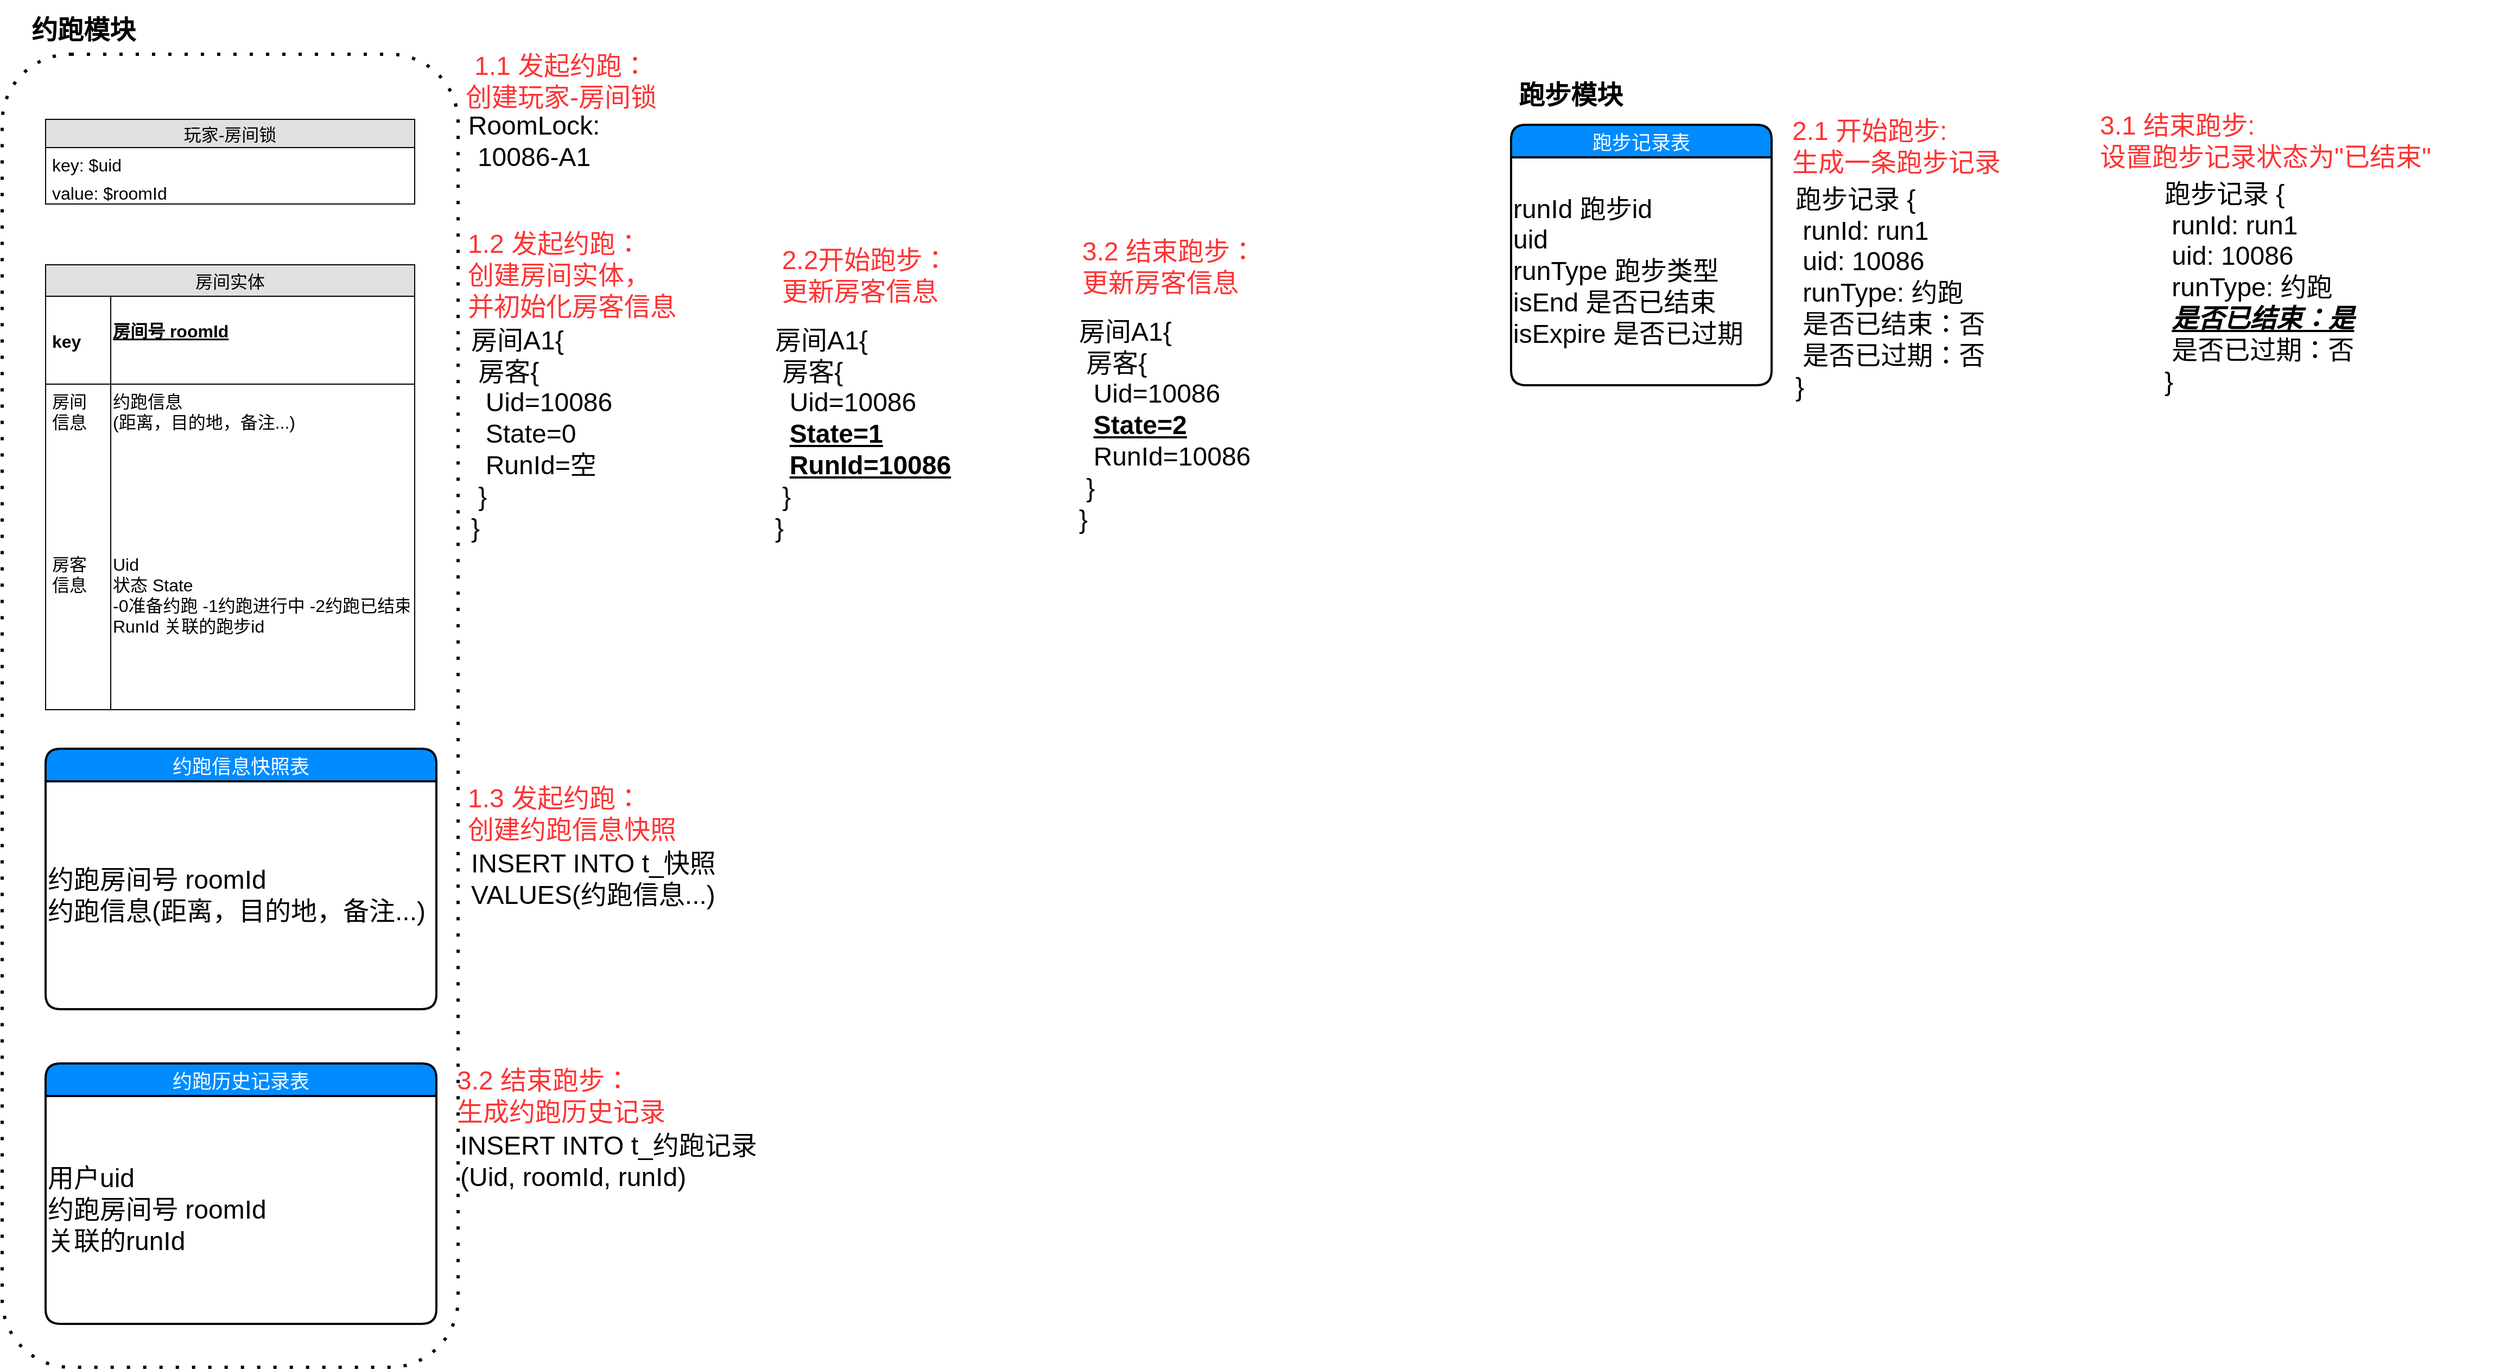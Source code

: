 <mxfile version="12.5.4" type="github">
  <diagram id="27Ec4PnAqDiWOBETc-EE" name="Page-1">
    <mxGraphModel dx="2467" dy="973" grid="1" gridSize="10" guides="1" tooltips="1" connect="1" arrows="1" fold="1" page="1" pageScale="1" pageWidth="827" pageHeight="1169" math="0" shadow="0">
      <root>
        <mxCell id="0"/>
        <mxCell id="1" parent="0"/>
        <mxCell id="OCoIuBDUxnG97SgDx9cD-35" value="" style="shape=ext;rounded=1;html=1;whiteSpace=wrap;dashed=1;dashPattern=1 4;strokeColor=#000000;fillColor=none;fontSize=16;fontColor=#FF0000;strokeWidth=3;" parent="1" vertex="1">
          <mxGeometry x="-20" y="80" width="420" height="1210" as="geometry"/>
        </mxCell>
        <mxCell id="OCoIuBDUxnG97SgDx9cD-1" value="房间实体" style="swimlane;fontStyle=0;childLayout=stackLayout;horizontal=1;startSize=29;fillColor=#e0e0e0;horizontalStack=0;resizeParent=1;resizeParentMax=0;resizeLast=0;collapsible=1;marginBottom=0;swimlaneFillColor=#ffffff;align=center;fontSize=16;" parent="1" vertex="1">
          <mxGeometry x="20" y="274" width="340" height="410" as="geometry"/>
        </mxCell>
        <mxCell id="OCoIuBDUxnG97SgDx9cD-4" value="房间号 roomId&#xa;" style="shape=partialRectangle;top=0;left=0;right=0;bottom=1;align=left;verticalAlign=middle;fillColor=none;spacingLeft=60;spacingRight=4;overflow=hidden;rotatable=0;points=[[0,0.5],[1,0.5]];portConstraint=eastwest;dropTarget=0;fontStyle=5;fontSize=16;" parent="OCoIuBDUxnG97SgDx9cD-1" vertex="1">
          <mxGeometry y="29" width="340" height="81" as="geometry"/>
        </mxCell>
        <mxCell id="OCoIuBDUxnG97SgDx9cD-5" value="key" style="shape=partialRectangle;fontStyle=1;top=0;left=0;bottom=0;fillColor=none;align=left;verticalAlign=middle;spacingLeft=4;spacingRight=4;overflow=hidden;rotatable=0;points=[];portConstraint=eastwest;part=1;fontSize=16;" parent="OCoIuBDUxnG97SgDx9cD-4" vertex="1" connectable="0">
          <mxGeometry width="60" height="81" as="geometry"/>
        </mxCell>
        <mxCell id="7bUrUw1-GXe85dg-xqV_-29" value="约跑信息&#xa;(距离，目的地，备注...)" style="shape=partialRectangle;top=0;left=0;right=0;bottom=0;align=left;verticalAlign=top;fillColor=none;spacingLeft=60;spacingRight=4;overflow=hidden;rotatable=0;points=[[0,0.5],[1,0.5]];portConstraint=eastwest;dropTarget=0;fontSize=16;strokeColor=#FF0000;" vertex="1" parent="OCoIuBDUxnG97SgDx9cD-1">
          <mxGeometry y="110" width="340" height="150" as="geometry"/>
        </mxCell>
        <mxCell id="7bUrUw1-GXe85dg-xqV_-30" value="房间&#xa;信息" style="shape=partialRectangle;top=0;left=0;bottom=0;fillColor=none;align=left;verticalAlign=top;spacingLeft=4;spacingRight=4;overflow=hidden;rotatable=0;points=[];portConstraint=eastwest;part=1;fontSize=16;" vertex="1" connectable="0" parent="7bUrUw1-GXe85dg-xqV_-29">
          <mxGeometry width="60" height="150" as="geometry"/>
        </mxCell>
        <mxCell id="OCoIuBDUxnG97SgDx9cD-6" value="Uid&#xa;状态 State &#xa;-0准备约跑 -1约跑进行中 -2约跑已结束&#xa;RunId 关联的跑步id" style="shape=partialRectangle;top=0;left=0;right=0;bottom=0;align=left;verticalAlign=top;fillColor=none;spacingLeft=60;spacingRight=4;overflow=hidden;rotatable=0;points=[[0,0.5],[1,0.5]];portConstraint=eastwest;dropTarget=0;fontSize=16;strokeColor=#FF0000;" parent="OCoIuBDUxnG97SgDx9cD-1" vertex="1">
          <mxGeometry y="260" width="340" height="150" as="geometry"/>
        </mxCell>
        <mxCell id="OCoIuBDUxnG97SgDx9cD-7" value="房客&#xa;信息" style="shape=partialRectangle;top=0;left=0;bottom=0;fillColor=none;align=left;verticalAlign=top;spacingLeft=4;spacingRight=4;overflow=hidden;rotatable=0;points=[];portConstraint=eastwest;part=1;fontSize=16;" parent="OCoIuBDUxnG97SgDx9cD-6" vertex="1" connectable="0">
          <mxGeometry width="60" height="150" as="geometry"/>
        </mxCell>
        <mxCell id="OCoIuBDUxnG97SgDx9cD-11" value="跑步记录表" style="swimlane;childLayout=stackLayout;horizontal=1;startSize=30;horizontalStack=0;fillColor=#008cff;fontColor=#FFFFFF;rounded=1;fontSize=18;fontStyle=0;strokeWidth=2;resizeParent=0;resizeLast=1;shadow=0;dashed=0;align=center;" parent="1" vertex="1">
          <mxGeometry x="1370" y="145" width="240" height="240" as="geometry"/>
        </mxCell>
        <mxCell id="OCoIuBDUxnG97SgDx9cD-14" value="&lt;div style=&quot;font-size: 24px&quot;&gt;&lt;font style=&quot;font-size: 24px&quot; color=&quot;#000000&quot;&gt;runId 跑步id&lt;/font&gt;&lt;/div&gt;&lt;div style=&quot;font-size: 24px&quot;&gt;&lt;font style=&quot;font-size: 24px&quot; color=&quot;#000000&quot;&gt;uid&lt;/font&gt;&lt;/div&gt;&lt;div style=&quot;font-size: 24px&quot;&gt;&lt;font style=&quot;font-size: 24px&quot;&gt;&lt;font color=&quot;#000000&quot; style=&quot;font-size: 24px&quot;&gt;runType 跑步类型&amp;nbsp;&lt;/font&gt;&lt;span style=&quot;color: rgb(0 , 0 , 0)&quot;&gt;&amp;nbsp;&lt;/span&gt;&lt;/font&gt;&lt;/div&gt;&lt;div style=&quot;font-size: 24px&quot;&gt;&lt;font style=&quot;font-size: 24px&quot;&gt;&lt;font color=&quot;#000000&quot; style=&quot;font-size: 24px&quot;&gt;isEnd 是否已结束&amp;nbsp;&lt;/font&gt;&lt;span style=&quot;color: rgb(0 , 0 , 0)&quot;&gt;&amp;nbsp;&lt;/span&gt;&lt;/font&gt;&lt;/div&gt;&lt;div style=&quot;font-size: 24px&quot;&gt;&lt;font style=&quot;font-size: 24px&quot;&gt;&lt;font color=&quot;#000000&quot; style=&quot;font-size: 24px&quot;&gt;isExpire 是否已过期&amp;nbsp;&lt;/font&gt;&lt;span style=&quot;color: rgb(0 , 0 , 0)&quot;&gt;&amp;nbsp;&lt;/span&gt;&lt;/font&gt;&lt;/div&gt;" style="text;html=1;align=left;verticalAlign=middle;resizable=0;points=[];autosize=1;fontColor=#FF0000;" parent="OCoIuBDUxnG97SgDx9cD-11" vertex="1">
          <mxGeometry y="30" width="240" height="210" as="geometry"/>
        </mxCell>
        <mxCell id="OCoIuBDUxnG97SgDx9cD-30" value="玩家-房间锁" style="swimlane;fontStyle=0;childLayout=stackLayout;horizontal=1;startSize=26;fillColor=#e0e0e0;horizontalStack=0;resizeParent=1;resizeParentMax=0;resizeLast=0;collapsible=1;marginBottom=0;swimlaneFillColor=#ffffff;align=center;fontSize=16;strokeColor=#000000;" parent="1" vertex="1">
          <mxGeometry x="20" y="140" width="340" height="78" as="geometry"/>
        </mxCell>
        <mxCell id="OCoIuBDUxnG97SgDx9cD-31" value="key: $uid" style="text;strokeColor=none;fillColor=none;spacingLeft=4;spacingRight=4;overflow=hidden;rotatable=0;points=[[0,0.5],[1,0.5]];portConstraint=eastwest;fontSize=16;" parent="OCoIuBDUxnG97SgDx9cD-30" vertex="1">
          <mxGeometry y="26" width="340" height="26" as="geometry"/>
        </mxCell>
        <mxCell id="OCoIuBDUxnG97SgDx9cD-32" value="value: $roomId" style="text;strokeColor=none;fillColor=none;spacingLeft=4;spacingRight=4;overflow=hidden;rotatable=0;points=[[0,0.5],[1,0.5]];portConstraint=eastwest;fontSize=16;" parent="OCoIuBDUxnG97SgDx9cD-30" vertex="1">
          <mxGeometry y="52" width="340" height="26" as="geometry"/>
        </mxCell>
        <mxCell id="OCoIuBDUxnG97SgDx9cD-36" value="约跑模块" style="text;align=center;fontStyle=1;verticalAlign=middle;spacingLeft=3;spacingRight=3;strokeColor=none;rotatable=0;points=[[0,0.5],[1,0.5]];portConstraint=eastwest;fillColor=none;fontSize=24;fontColor=#000000;" parent="1" vertex="1">
          <mxGeometry y="30" width="110" height="50" as="geometry"/>
        </mxCell>
        <mxCell id="OCoIuBDUxnG97SgDx9cD-37" value="跑步模块" style="text;align=center;fontStyle=1;verticalAlign=middle;spacingLeft=3;spacingRight=3;strokeColor=none;rotatable=0;points=[[0,0.5],[1,0.5]];portConstraint=eastwest;fillColor=none;fontSize=24;fontColor=#000000;" parent="1" vertex="1">
          <mxGeometry x="1370" y="90" width="110" height="50" as="geometry"/>
        </mxCell>
        <mxCell id="7bUrUw1-GXe85dg-xqV_-2" value="RoomLock:&lt;br&gt;10086-A1" style="text;html=1;strokeColor=none;fillColor=none;align=center;verticalAlign=middle;whiteSpace=wrap;rounded=0;fontSize=24;fontColor=#000000;" vertex="1" parent="1">
          <mxGeometry x="450" y="150" width="40" height="20" as="geometry"/>
        </mxCell>
        <mxCell id="7bUrUw1-GXe85dg-xqV_-3" value="&lt;div&gt;房间A1{&lt;/div&gt;&lt;div&gt;&lt;span style=&quot;white-space: pre&quot;&gt;	&lt;/span&gt;房客{&lt;/div&gt;&lt;div&gt;&lt;span style=&quot;white-space: pre&quot;&gt;		&lt;/span&gt;Uid=10086&lt;/div&gt;&lt;div&gt;&lt;span style=&quot;white-space: pre&quot;&gt;		&lt;/span&gt;State=0&lt;/div&gt;&lt;div&gt;&lt;span style=&quot;white-space: pre&quot;&gt;		&lt;/span&gt;RunId=空&lt;/div&gt;&lt;div&gt;&lt;span style=&quot;white-space: pre&quot;&gt;	&lt;/span&gt;}&lt;/div&gt;&lt;div&gt;}&lt;/div&gt;" style="text;html=1;strokeColor=none;fillColor=none;align=left;verticalAlign=middle;whiteSpace=wrap;rounded=0;fontSize=24;fontColor=#000000;" vertex="1" parent="1">
          <mxGeometry x="410" y="310" width="310" height="240" as="geometry"/>
        </mxCell>
        <mxCell id="7bUrUw1-GXe85dg-xqV_-6" value="&lt;font color=&quot;#ff3333&quot;&gt;1.1 发起约跑：&lt;br&gt;创建玩家-房间锁&lt;/font&gt;" style="text;html=1;strokeColor=none;fillColor=none;align=center;verticalAlign=middle;whiteSpace=wrap;rounded=0;fontSize=24;fontColor=#000000;" vertex="1" parent="1">
          <mxGeometry x="310" y="95" width="370" height="20" as="geometry"/>
        </mxCell>
        <mxCell id="7bUrUw1-GXe85dg-xqV_-8" value="&lt;div style=&quot;text-align: left&quot;&gt;&lt;span style=&quot;color: rgb(255 , 51 , 51)&quot;&gt;1.2 发起约跑：&lt;/span&gt;&lt;/div&gt;&lt;div style=&quot;text-align: left&quot;&gt;&lt;span style=&quot;color: rgb(255 , 51 , 51)&quot;&gt;创建房间实体，&lt;/span&gt;&lt;/div&gt;&lt;font color=&quot;#ff3333&quot;&gt;&lt;div style=&quot;text-align: left&quot;&gt;&lt;span&gt;并初始化房客信息&lt;/span&gt;&lt;/div&gt;&lt;/font&gt;" style="text;html=1;strokeColor=none;fillColor=none;align=center;verticalAlign=middle;whiteSpace=wrap;rounded=0;fontSize=24;fontColor=#000000;" vertex="1" parent="1">
          <mxGeometry x="320" y="274" width="370" height="20" as="geometry"/>
        </mxCell>
        <mxCell id="7bUrUw1-GXe85dg-xqV_-10" value="&lt;div style=&quot;text-align: left&quot;&gt;&lt;font color=&quot;#ff3333&quot;&gt;2.1 开始跑步:&lt;/font&gt;&lt;/div&gt;&lt;div style=&quot;text-align: left&quot;&gt;&lt;font color=&quot;#ff3333&quot;&gt;生成一条跑步记录&lt;/font&gt;&lt;/div&gt;" style="text;html=1;strokeColor=none;fillColor=none;align=center;verticalAlign=middle;whiteSpace=wrap;rounded=0;fontSize=24;fontColor=#000000;" vertex="1" parent="1">
          <mxGeometry x="1540" y="155" width="370" height="20" as="geometry"/>
        </mxCell>
        <mxCell id="7bUrUw1-GXe85dg-xqV_-13" value="&lt;div&gt;跑步记录 {&lt;/div&gt;&lt;div&gt;&lt;span style=&quot;white-space: pre&quot;&gt;	&lt;/span&gt;runId: run1&lt;/div&gt;&lt;div&gt;&lt;span style=&quot;white-space: pre&quot;&gt;	&lt;/span&gt;uid: 10086&lt;/div&gt;&lt;div&gt;&lt;span style=&quot;white-space: pre&quot;&gt;	&lt;/span&gt;runType: 约跑&lt;/div&gt;&lt;div&gt;&lt;span style=&quot;white-space: pre&quot;&gt;	&lt;/span&gt;是否已结束：否&lt;/div&gt;&lt;div&gt;&lt;span style=&quot;white-space: pre&quot;&gt;	&lt;/span&gt;是否已过期：否&lt;/div&gt;&lt;div&gt;}&lt;/div&gt;" style="text;html=1;strokeColor=none;fillColor=none;align=left;verticalAlign=middle;whiteSpace=wrap;rounded=0;fontSize=24;fontColor=#000000;" vertex="1" parent="1">
          <mxGeometry x="1630" y="180" width="310" height="240" as="geometry"/>
        </mxCell>
        <mxCell id="7bUrUw1-GXe85dg-xqV_-14" value="&lt;div&gt;房间A1{&lt;/div&gt;&lt;div&gt;&lt;span style=&quot;white-space: pre&quot;&gt;	&lt;/span&gt;房客{&lt;/div&gt;&lt;div&gt;&lt;span style=&quot;white-space: pre&quot;&gt;		&lt;/span&gt;Uid=10086&lt;/div&gt;&lt;div&gt;&lt;span style=&quot;white-space: pre&quot;&gt;		&lt;/span&gt;&lt;b&gt;&lt;u&gt;State=1&lt;/u&gt;&lt;/b&gt;&lt;/div&gt;&lt;div&gt;&lt;span style=&quot;white-space: pre&quot;&gt;		&lt;/span&gt;&lt;b&gt;&lt;u&gt;RunId=10086&lt;/u&gt;&lt;/b&gt;&lt;/div&gt;&lt;div&gt;&lt;span style=&quot;white-space: pre&quot;&gt;	&lt;/span&gt;}&lt;/div&gt;&lt;div&gt;}&lt;/div&gt;" style="text;html=1;strokeColor=none;fillColor=none;align=left;verticalAlign=middle;whiteSpace=wrap;rounded=0;fontSize=24;fontColor=#000000;" vertex="1" parent="1">
          <mxGeometry x="690" y="310" width="310" height="240" as="geometry"/>
        </mxCell>
        <mxCell id="7bUrUw1-GXe85dg-xqV_-15" value="&lt;div style=&quot;text-align: left&quot;&gt;&lt;font color=&quot;#ff3333&quot;&gt;2.2开始跑步：&lt;/font&gt;&lt;/div&gt;&lt;div style=&quot;text-align: left&quot;&gt;&lt;font color=&quot;#ff3333&quot;&gt;更新房客信息&lt;/font&gt;&lt;/div&gt;" style="text;html=1;strokeColor=none;fillColor=none;align=center;verticalAlign=middle;whiteSpace=wrap;rounded=0;fontSize=24;fontColor=#000000;" vertex="1" parent="1">
          <mxGeometry x="590" y="274" width="370" height="20" as="geometry"/>
        </mxCell>
        <mxCell id="7bUrUw1-GXe85dg-xqV_-16" value="&lt;div style=&quot;text-align: left&quot;&gt;&lt;font color=&quot;#ff3333&quot;&gt;3.1 结束跑步:&lt;/font&gt;&lt;/div&gt;&lt;div style=&quot;text-align: left&quot;&gt;&lt;font color=&quot;#ff3333&quot;&gt;设置跑步记录状态为&quot;已结束&quot;&lt;/font&gt;&lt;/div&gt;" style="text;html=1;strokeColor=none;fillColor=none;align=center;verticalAlign=middle;whiteSpace=wrap;rounded=0;fontSize=24;fontColor=#000000;" vertex="1" parent="1">
          <mxGeometry x="1880" y="150" width="370" height="20" as="geometry"/>
        </mxCell>
        <mxCell id="7bUrUw1-GXe85dg-xqV_-17" value="&lt;div&gt;跑步记录 {&lt;/div&gt;&lt;div&gt;&lt;span style=&quot;white-space: pre&quot;&gt;	&lt;/span&gt;runId: run1&lt;/div&gt;&lt;div&gt;&lt;span style=&quot;white-space: pre&quot;&gt;	&lt;/span&gt;uid: 10086&lt;/div&gt;&lt;div&gt;&lt;span style=&quot;white-space: pre&quot;&gt;	&lt;/span&gt;runType: 约跑&lt;/div&gt;&lt;div&gt;&lt;span style=&quot;white-space: pre&quot;&gt;	&lt;/span&gt;&lt;i&gt;&lt;b&gt;&lt;u&gt;是否已结束：是&lt;/u&gt;&lt;/b&gt;&lt;/i&gt;&lt;/div&gt;&lt;div&gt;&lt;span style=&quot;white-space: pre&quot;&gt;	&lt;/span&gt;是否已过期：否&lt;/div&gt;&lt;div&gt;}&lt;/div&gt;" style="text;html=1;strokeColor=none;fillColor=none;align=left;verticalAlign=middle;whiteSpace=wrap;rounded=0;fontSize=24;fontColor=#000000;" vertex="1" parent="1">
          <mxGeometry x="1970" y="175" width="310" height="240" as="geometry"/>
        </mxCell>
        <mxCell id="7bUrUw1-GXe85dg-xqV_-18" value="&lt;div&gt;房间A1{&lt;/div&gt;&lt;div&gt;&lt;span style=&quot;white-space: pre&quot;&gt;	&lt;/span&gt;房客{&lt;/div&gt;&lt;div&gt;&lt;span style=&quot;white-space: pre&quot;&gt;		&lt;/span&gt;Uid=10086&lt;/div&gt;&lt;div&gt;&lt;span style=&quot;white-space: pre&quot;&gt;		&lt;/span&gt;&lt;b&gt;&lt;u&gt;State=2&lt;/u&gt;&lt;/b&gt;&lt;/div&gt;&lt;div&gt;&lt;span style=&quot;white-space: pre&quot;&gt;		&lt;/span&gt;RunId=10086&lt;/div&gt;&lt;div&gt;&lt;span style=&quot;white-space: pre&quot;&gt;	&lt;/span&gt;}&lt;/div&gt;&lt;div&gt;}&lt;/div&gt;" style="text;html=1;strokeColor=none;fillColor=none;align=left;verticalAlign=middle;whiteSpace=wrap;rounded=0;fontSize=24;fontColor=#000000;" vertex="1" parent="1">
          <mxGeometry x="970" y="302" width="310" height="240" as="geometry"/>
        </mxCell>
        <mxCell id="7bUrUw1-GXe85dg-xqV_-19" value="&lt;div style=&quot;text-align: left&quot;&gt;&lt;font color=&quot;#ff3333&quot;&gt;3.2 结束跑步：&lt;/font&gt;&lt;/div&gt;&lt;div style=&quot;text-align: left&quot;&gt;&lt;font color=&quot;#ff3333&quot;&gt;更新房客信息&lt;/font&gt;&lt;/div&gt;" style="text;html=1;strokeColor=none;fillColor=none;align=center;verticalAlign=middle;whiteSpace=wrap;rounded=0;fontSize=24;fontColor=#000000;" vertex="1" parent="1">
          <mxGeometry x="870" y="266" width="370" height="20" as="geometry"/>
        </mxCell>
        <mxCell id="7bUrUw1-GXe85dg-xqV_-25" value="约跑信息快照表" style="swimlane;childLayout=stackLayout;horizontal=1;startSize=30;horizontalStack=0;fillColor=#008cff;fontColor=#FFFFFF;rounded=1;fontSize=18;fontStyle=0;strokeWidth=2;resizeParent=0;resizeLast=1;shadow=0;dashed=0;align=center;" vertex="1" parent="1">
          <mxGeometry x="20" y="720" width="360" height="240" as="geometry"/>
        </mxCell>
        <mxCell id="7bUrUw1-GXe85dg-xqV_-26" value="&lt;div style=&quot;font-size: 24px&quot;&gt;&lt;font color=&quot;#000000&quot;&gt;约跑房间号 roomId&lt;/font&gt;&lt;/div&gt;&lt;div style=&quot;font-size: 24px&quot;&gt;&lt;font color=&quot;#000000&quot;&gt;约跑信息(距离，目的地，备注...)&lt;/font&gt;&lt;/div&gt;" style="text;html=1;align=left;verticalAlign=middle;resizable=0;points=[];autosize=1;fontColor=#FF0000;" vertex="1" parent="7bUrUw1-GXe85dg-xqV_-25">
          <mxGeometry y="30" width="360" height="210" as="geometry"/>
        </mxCell>
        <mxCell id="7bUrUw1-GXe85dg-xqV_-32" value="约跑历史记录表" style="swimlane;childLayout=stackLayout;horizontal=1;startSize=30;horizontalStack=0;fillColor=#008cff;fontColor=#FFFFFF;rounded=1;fontSize=18;fontStyle=0;strokeWidth=2;resizeParent=0;resizeLast=1;shadow=0;dashed=0;align=center;" vertex="1" parent="1">
          <mxGeometry x="20" y="1010" width="360" height="240" as="geometry"/>
        </mxCell>
        <mxCell id="7bUrUw1-GXe85dg-xqV_-33" value="&lt;div style=&quot;font-size: 24px&quot;&gt;&lt;font color=&quot;#000000&quot;&gt;用户uid&lt;/font&gt;&lt;/div&gt;&lt;div style=&quot;font-size: 24px&quot;&gt;&lt;font color=&quot;#000000&quot;&gt;约跑房间号 roomId&lt;/font&gt;&lt;/div&gt;&lt;div style=&quot;font-size: 24px&quot;&gt;&lt;font color=&quot;#000000&quot;&gt;关联的runId&lt;/font&gt;&lt;/div&gt;" style="text;html=1;align=left;verticalAlign=middle;resizable=0;points=[];autosize=1;fontColor=#FF0000;" vertex="1" parent="7bUrUw1-GXe85dg-xqV_-32">
          <mxGeometry y="30" width="360" height="210" as="geometry"/>
        </mxCell>
        <mxCell id="7bUrUw1-GXe85dg-xqV_-34" value="&lt;div&gt;INSERT INTO t_快照&lt;/div&gt;&lt;div&gt;VALUES(约跑信息...)&lt;/div&gt;" style="text;html=1;strokeColor=none;fillColor=none;align=left;verticalAlign=middle;whiteSpace=wrap;rounded=0;fontSize=24;fontColor=#000000;" vertex="1" parent="1">
          <mxGeometry x="410" y="720" width="310" height="240" as="geometry"/>
        </mxCell>
        <mxCell id="7bUrUw1-GXe85dg-xqV_-35" value="&lt;div style=&quot;text-align: left&quot;&gt;&lt;span style=&quot;color: rgb(255 , 51 , 51)&quot;&gt;1.3 发起约跑：&lt;/span&gt;&lt;/div&gt;&lt;div style=&quot;text-align: left&quot;&gt;&lt;span style=&quot;color: rgb(255 , 51 , 51)&quot;&gt;创建约跑信息快照&lt;/span&gt;&lt;/div&gt;" style="text;html=1;strokeColor=none;fillColor=none;align=center;verticalAlign=middle;whiteSpace=wrap;rounded=0;fontSize=24;fontColor=#000000;" vertex="1" parent="1">
          <mxGeometry x="320" y="770" width="370" height="20" as="geometry"/>
        </mxCell>
        <mxCell id="7bUrUw1-GXe85dg-xqV_-37" value="&lt;div&gt;INSERT INTO t_约跑记录&lt;/div&gt;&lt;div&gt;(Uid, roomId, runId)&lt;/div&gt;" style="text;html=1;strokeColor=none;fillColor=none;align=left;verticalAlign=middle;whiteSpace=wrap;rounded=0;fontSize=24;fontColor=#000000;" vertex="1" parent="1">
          <mxGeometry x="400" y="980" width="310" height="240" as="geometry"/>
        </mxCell>
        <mxCell id="7bUrUw1-GXe85dg-xqV_-38" value="&lt;div style=&quot;text-align: left&quot;&gt;&lt;font color=&quot;#ff3333&quot;&gt;3.2 结束跑步：&lt;/font&gt;&lt;/div&gt;&lt;div style=&quot;text-align: left&quot;&gt;&lt;font color=&quot;#ff3333&quot;&gt;生成约跑历史记录&lt;/font&gt;&lt;/div&gt;" style="text;html=1;strokeColor=none;fillColor=none;align=center;verticalAlign=middle;whiteSpace=wrap;rounded=0;fontSize=24;fontColor=#000000;" vertex="1" parent="1">
          <mxGeometry x="310" y="1030" width="370" height="20" as="geometry"/>
        </mxCell>
      </root>
    </mxGraphModel>
  </diagram>
</mxfile>

